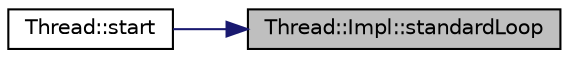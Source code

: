 digraph "Thread::Impl::standardLoop"
{
 // INTERACTIVE_SVG=YES
 // LATEX_PDF_SIZE
  edge [fontname="Helvetica",fontsize="10",labelfontname="Helvetica",labelfontsize="10"];
  node [fontname="Helvetica",fontsize="10",shape=record];
  rankdir="RL";
  Node1 [label="Thread::Impl::standardLoop",height=0.2,width=0.4,color="black", fillcolor="grey75", style="filled", fontcolor="black",tooltip="The normally used processing loop of a background thread."];
  Node1 -> Node2 [dir="back",color="midnightblue",fontsize="10",style="solid",fontname="Helvetica"];
  Node2 [label="Thread::start",height=0.2,width=0.4,color="black", fillcolor="white", style="filled",URL="$class_thread.html#a1f53ee62bd30a7924186ef26150ce262",tooltip="Starts the Thread with Thread::Impl::standardLoop."];
}
